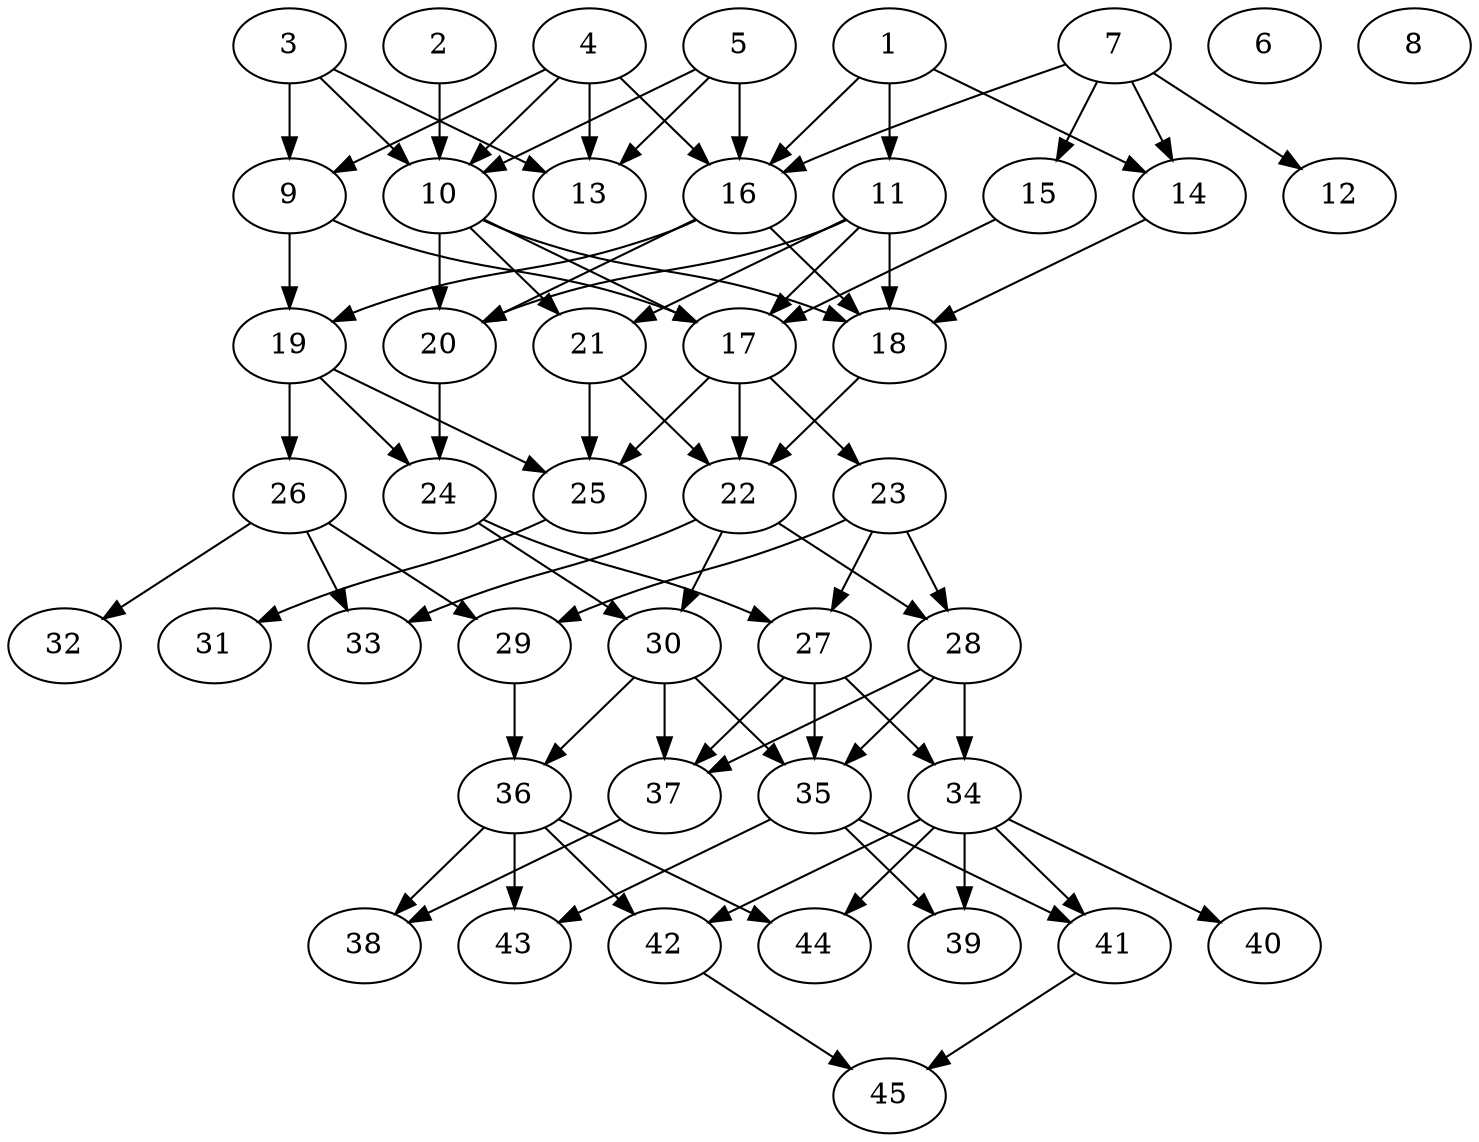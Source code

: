 // DAG automatically generated by daggen at Thu Oct  3 14:07:24 2019
// ./daggen --dot -n 45 --ccr 0.5 --fat 0.5 --regular 0.5 --density 0.5 --mindata 5242880 --maxdata 52428800 
digraph G {
  1 [size="31135744", alpha="0.14", expect_size="15567872"] 
  1 -> 11 [size ="15567872"]
  1 -> 14 [size ="15567872"]
  1 -> 16 [size ="15567872"]
  2 [size="74747904", alpha="0.18", expect_size="37373952"] 
  2 -> 10 [size ="37373952"]
  3 [size="25272320", alpha="0.04", expect_size="12636160"] 
  3 -> 9 [size ="12636160"]
  3 -> 10 [size ="12636160"]
  3 -> 13 [size ="12636160"]
  4 [size="17070080", alpha="0.13", expect_size="8535040"] 
  4 -> 9 [size ="8535040"]
  4 -> 10 [size ="8535040"]
  4 -> 13 [size ="8535040"]
  4 -> 16 [size ="8535040"]
  5 [size="101869568", alpha="0.05", expect_size="50934784"] 
  5 -> 10 [size ="50934784"]
  5 -> 13 [size ="50934784"]
  5 -> 16 [size ="50934784"]
  6 [size="90281984", alpha="0.19", expect_size="45140992"] 
  7 [size="91998208", alpha="0.03", expect_size="45999104"] 
  7 -> 12 [size ="45999104"]
  7 -> 14 [size ="45999104"]
  7 -> 15 [size ="45999104"]
  7 -> 16 [size ="45999104"]
  8 [size="25915392", alpha="0.01", expect_size="12957696"] 
  9 [size="21356544", alpha="0.09", expect_size="10678272"] 
  9 -> 17 [size ="10678272"]
  9 -> 19 [size ="10678272"]
  10 [size="89626624", alpha="0.05", expect_size="44813312"] 
  10 -> 17 [size ="44813312"]
  10 -> 18 [size ="44813312"]
  10 -> 20 [size ="44813312"]
  10 -> 21 [size ="44813312"]
  11 [size="38139904", alpha="0.06", expect_size="19069952"] 
  11 -> 17 [size ="19069952"]
  11 -> 18 [size ="19069952"]
  11 -> 20 [size ="19069952"]
  11 -> 21 [size ="19069952"]
  12 [size="102557696", alpha="0.12", expect_size="51278848"] 
  13 [size="93247488", alpha="0.06", expect_size="46623744"] 
  14 [size="19707904", alpha="0.18", expect_size="9853952"] 
  14 -> 18 [size ="9853952"]
  15 [size="79876096", alpha="0.13", expect_size="39938048"] 
  15 -> 17 [size ="39938048"]
  16 [size="101822464", alpha="0.13", expect_size="50911232"] 
  16 -> 18 [size ="50911232"]
  16 -> 19 [size ="50911232"]
  16 -> 20 [size ="50911232"]
  17 [size="97447936", alpha="0.14", expect_size="48723968"] 
  17 -> 22 [size ="48723968"]
  17 -> 23 [size ="48723968"]
  17 -> 25 [size ="48723968"]
  18 [size="16134144", alpha="0.12", expect_size="8067072"] 
  18 -> 22 [size ="8067072"]
  19 [size="19290112", alpha="0.18", expect_size="9645056"] 
  19 -> 24 [size ="9645056"]
  19 -> 25 [size ="9645056"]
  19 -> 26 [size ="9645056"]
  20 [size="60782592", alpha="0.09", expect_size="30391296"] 
  20 -> 24 [size ="30391296"]
  21 [size="84473856", alpha="0.04", expect_size="42236928"] 
  21 -> 22 [size ="42236928"]
  21 -> 25 [size ="42236928"]
  22 [size="20168704", alpha="0.12", expect_size="10084352"] 
  22 -> 28 [size ="10084352"]
  22 -> 30 [size ="10084352"]
  22 -> 33 [size ="10084352"]
  23 [size="75386880", alpha="0.04", expect_size="37693440"] 
  23 -> 27 [size ="37693440"]
  23 -> 28 [size ="37693440"]
  23 -> 29 [size ="37693440"]
  24 [size="10987520", alpha="0.17", expect_size="5493760"] 
  24 -> 27 [size ="5493760"]
  24 -> 30 [size ="5493760"]
  25 [size="94902272", alpha="0.10", expect_size="47451136"] 
  25 -> 31 [size ="47451136"]
  26 [size="64182272", alpha="0.19", expect_size="32091136"] 
  26 -> 29 [size ="32091136"]
  26 -> 32 [size ="32091136"]
  26 -> 33 [size ="32091136"]
  27 [size="30902272", alpha="0.06", expect_size="15451136"] 
  27 -> 34 [size ="15451136"]
  27 -> 35 [size ="15451136"]
  27 -> 37 [size ="15451136"]
  28 [size="98023424", alpha="0.16", expect_size="49011712"] 
  28 -> 34 [size ="49011712"]
  28 -> 35 [size ="49011712"]
  28 -> 37 [size ="49011712"]
  29 [size="58230784", alpha="0.08", expect_size="29115392"] 
  29 -> 36 [size ="29115392"]
  30 [size="48977920", alpha="0.17", expect_size="24488960"] 
  30 -> 35 [size ="24488960"]
  30 -> 36 [size ="24488960"]
  30 -> 37 [size ="24488960"]
  31 [size="89780224", alpha="0.12", expect_size="44890112"] 
  32 [size="12550144", alpha="0.06", expect_size="6275072"] 
  33 [size="70291456", alpha="0.18", expect_size="35145728"] 
  34 [size="89051136", alpha="0.12", expect_size="44525568"] 
  34 -> 39 [size ="44525568"]
  34 -> 40 [size ="44525568"]
  34 -> 41 [size ="44525568"]
  34 -> 42 [size ="44525568"]
  34 -> 44 [size ="44525568"]
  35 [size="75413504", alpha="0.01", expect_size="37706752"] 
  35 -> 39 [size ="37706752"]
  35 -> 41 [size ="37706752"]
  35 -> 43 [size ="37706752"]
  36 [size="26392576", alpha="0.09", expect_size="13196288"] 
  36 -> 38 [size ="13196288"]
  36 -> 42 [size ="13196288"]
  36 -> 43 [size ="13196288"]
  36 -> 44 [size ="13196288"]
  37 [size="21782528", alpha="0.15", expect_size="10891264"] 
  37 -> 38 [size ="10891264"]
  38 [size="48728064", alpha="0.03", expect_size="24364032"] 
  39 [size="28286976", alpha="0.12", expect_size="14143488"] 
  40 [size="65703936", alpha="0.12", expect_size="32851968"] 
  41 [size="51376128", alpha="0.08", expect_size="25688064"] 
  41 -> 45 [size ="25688064"]
  42 [size="12957696", alpha="0.06", expect_size="6478848"] 
  42 -> 45 [size ="6478848"]
  43 [size="42522624", alpha="0.17", expect_size="21261312"] 
  44 [size="34088960", alpha="0.09", expect_size="17044480"] 
  45 [size="91252736", alpha="0.19", expect_size="45626368"] 
}

